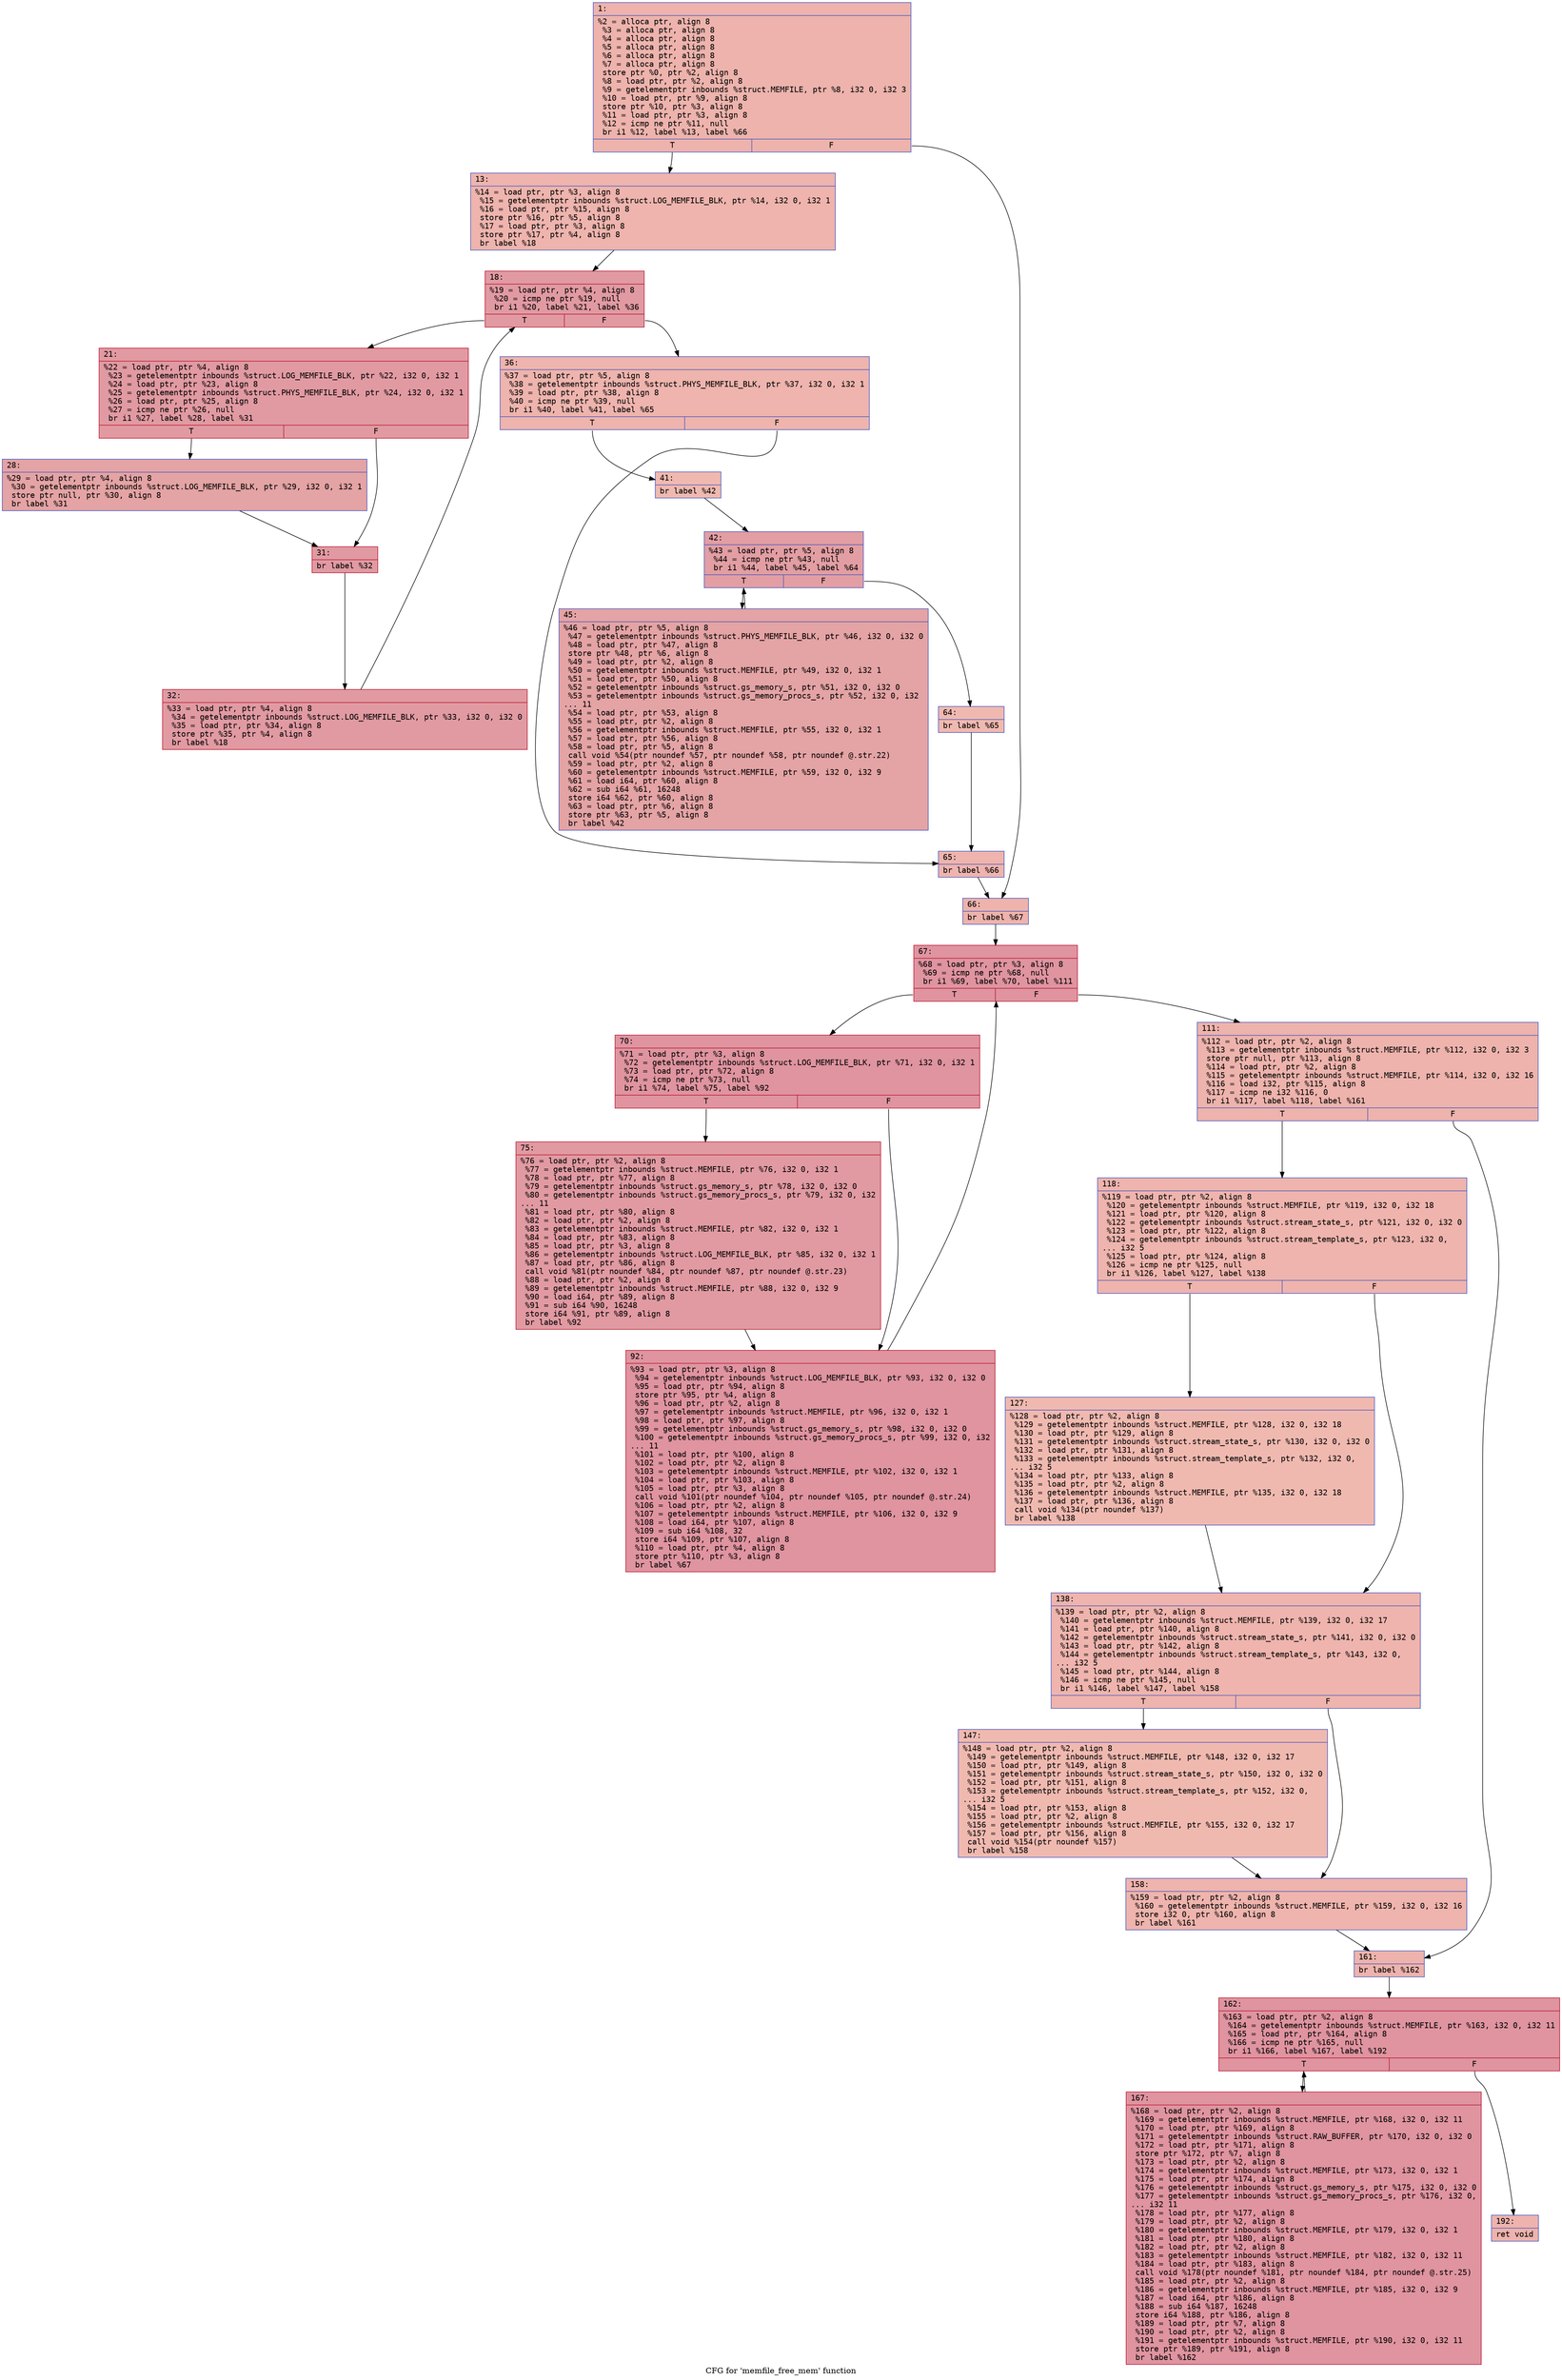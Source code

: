 digraph "CFG for 'memfile_free_mem' function" {
	label="CFG for 'memfile_free_mem' function";

	Node0x600000e1ab20 [shape=record,color="#3d50c3ff", style=filled, fillcolor="#d6524470" fontname="Courier",label="{1:\l|  %2 = alloca ptr, align 8\l  %3 = alloca ptr, align 8\l  %4 = alloca ptr, align 8\l  %5 = alloca ptr, align 8\l  %6 = alloca ptr, align 8\l  %7 = alloca ptr, align 8\l  store ptr %0, ptr %2, align 8\l  %8 = load ptr, ptr %2, align 8\l  %9 = getelementptr inbounds %struct.MEMFILE, ptr %8, i32 0, i32 3\l  %10 = load ptr, ptr %9, align 8\l  store ptr %10, ptr %3, align 8\l  %11 = load ptr, ptr %3, align 8\l  %12 = icmp ne ptr %11, null\l  br i1 %12, label %13, label %66\l|{<s0>T|<s1>F}}"];
	Node0x600000e1ab20:s0 -> Node0x600000e1ab70[tooltip="1 -> 13\nProbability 62.50%" ];
	Node0x600000e1ab20:s1 -> Node0x600000e1af30[tooltip="1 -> 66\nProbability 37.50%" ];
	Node0x600000e1ab70 [shape=record,color="#3d50c3ff", style=filled, fillcolor="#d8564670" fontname="Courier",label="{13:\l|  %14 = load ptr, ptr %3, align 8\l  %15 = getelementptr inbounds %struct.LOG_MEMFILE_BLK, ptr %14, i32 0, i32 1\l  %16 = load ptr, ptr %15, align 8\l  store ptr %16, ptr %5, align 8\l  %17 = load ptr, ptr %3, align 8\l  store ptr %17, ptr %4, align 8\l  br label %18\l}"];
	Node0x600000e1ab70 -> Node0x600000e1abc0[tooltip="13 -> 18\nProbability 100.00%" ];
	Node0x600000e1abc0 [shape=record,color="#b70d28ff", style=filled, fillcolor="#bb1b2c70" fontname="Courier",label="{18:\l|  %19 = load ptr, ptr %4, align 8\l  %20 = icmp ne ptr %19, null\l  br i1 %20, label %21, label %36\l|{<s0>T|<s1>F}}"];
	Node0x600000e1abc0:s0 -> Node0x600000e1ac10[tooltip="18 -> 21\nProbability 96.88%" ];
	Node0x600000e1abc0:s1 -> Node0x600000e1ad50[tooltip="18 -> 36\nProbability 3.12%" ];
	Node0x600000e1ac10 [shape=record,color="#b70d28ff", style=filled, fillcolor="#bb1b2c70" fontname="Courier",label="{21:\l|  %22 = load ptr, ptr %4, align 8\l  %23 = getelementptr inbounds %struct.LOG_MEMFILE_BLK, ptr %22, i32 0, i32 1\l  %24 = load ptr, ptr %23, align 8\l  %25 = getelementptr inbounds %struct.PHYS_MEMFILE_BLK, ptr %24, i32 0, i32 1\l  %26 = load ptr, ptr %25, align 8\l  %27 = icmp ne ptr %26, null\l  br i1 %27, label %28, label %31\l|{<s0>T|<s1>F}}"];
	Node0x600000e1ac10:s0 -> Node0x600000e1ac60[tooltip="21 -> 28\nProbability 62.50%" ];
	Node0x600000e1ac10:s1 -> Node0x600000e1acb0[tooltip="21 -> 31\nProbability 37.50%" ];
	Node0x600000e1ac60 [shape=record,color="#3d50c3ff", style=filled, fillcolor="#c32e3170" fontname="Courier",label="{28:\l|  %29 = load ptr, ptr %4, align 8\l  %30 = getelementptr inbounds %struct.LOG_MEMFILE_BLK, ptr %29, i32 0, i32 1\l  store ptr null, ptr %30, align 8\l  br label %31\l}"];
	Node0x600000e1ac60 -> Node0x600000e1acb0[tooltip="28 -> 31\nProbability 100.00%" ];
	Node0x600000e1acb0 [shape=record,color="#b70d28ff", style=filled, fillcolor="#bb1b2c70" fontname="Courier",label="{31:\l|  br label %32\l}"];
	Node0x600000e1acb0 -> Node0x600000e1ad00[tooltip="31 -> 32\nProbability 100.00%" ];
	Node0x600000e1ad00 [shape=record,color="#b70d28ff", style=filled, fillcolor="#bb1b2c70" fontname="Courier",label="{32:\l|  %33 = load ptr, ptr %4, align 8\l  %34 = getelementptr inbounds %struct.LOG_MEMFILE_BLK, ptr %33, i32 0, i32 0\l  %35 = load ptr, ptr %34, align 8\l  store ptr %35, ptr %4, align 8\l  br label %18\l}"];
	Node0x600000e1ad00 -> Node0x600000e1abc0[tooltip="32 -> 18\nProbability 100.00%" ];
	Node0x600000e1ad50 [shape=record,color="#3d50c3ff", style=filled, fillcolor="#d8564670" fontname="Courier",label="{36:\l|  %37 = load ptr, ptr %5, align 8\l  %38 = getelementptr inbounds %struct.PHYS_MEMFILE_BLK, ptr %37, i32 0, i32 1\l  %39 = load ptr, ptr %38, align 8\l  %40 = icmp ne ptr %39, null\l  br i1 %40, label %41, label %65\l|{<s0>T|<s1>F}}"];
	Node0x600000e1ad50:s0 -> Node0x600000e1ada0[tooltip="36 -> 41\nProbability 62.50%" ];
	Node0x600000e1ad50:s1 -> Node0x600000e1aee0[tooltip="36 -> 65\nProbability 37.50%" ];
	Node0x600000e1ada0 [shape=record,color="#3d50c3ff", style=filled, fillcolor="#de614d70" fontname="Courier",label="{41:\l|  br label %42\l}"];
	Node0x600000e1ada0 -> Node0x600000e1adf0[tooltip="41 -> 42\nProbability 100.00%" ];
	Node0x600000e1adf0 [shape=record,color="#3d50c3ff", style=filled, fillcolor="#be242e70" fontname="Courier",label="{42:\l|  %43 = load ptr, ptr %5, align 8\l  %44 = icmp ne ptr %43, null\l  br i1 %44, label %45, label %64\l|{<s0>T|<s1>F}}"];
	Node0x600000e1adf0:s0 -> Node0x600000e1ae40[tooltip="42 -> 45\nProbability 96.88%" ];
	Node0x600000e1adf0:s1 -> Node0x600000e1ae90[tooltip="42 -> 64\nProbability 3.12%" ];
	Node0x600000e1ae40 [shape=record,color="#3d50c3ff", style=filled, fillcolor="#c32e3170" fontname="Courier",label="{45:\l|  %46 = load ptr, ptr %5, align 8\l  %47 = getelementptr inbounds %struct.PHYS_MEMFILE_BLK, ptr %46, i32 0, i32 0\l  %48 = load ptr, ptr %47, align 8\l  store ptr %48, ptr %6, align 8\l  %49 = load ptr, ptr %2, align 8\l  %50 = getelementptr inbounds %struct.MEMFILE, ptr %49, i32 0, i32 1\l  %51 = load ptr, ptr %50, align 8\l  %52 = getelementptr inbounds %struct.gs_memory_s, ptr %51, i32 0, i32 0\l  %53 = getelementptr inbounds %struct.gs_memory_procs_s, ptr %52, i32 0, i32\l... 11\l  %54 = load ptr, ptr %53, align 8\l  %55 = load ptr, ptr %2, align 8\l  %56 = getelementptr inbounds %struct.MEMFILE, ptr %55, i32 0, i32 1\l  %57 = load ptr, ptr %56, align 8\l  %58 = load ptr, ptr %5, align 8\l  call void %54(ptr noundef %57, ptr noundef %58, ptr noundef @.str.22)\l  %59 = load ptr, ptr %2, align 8\l  %60 = getelementptr inbounds %struct.MEMFILE, ptr %59, i32 0, i32 9\l  %61 = load i64, ptr %60, align 8\l  %62 = sub i64 %61, 16248\l  store i64 %62, ptr %60, align 8\l  %63 = load ptr, ptr %6, align 8\l  store ptr %63, ptr %5, align 8\l  br label %42\l}"];
	Node0x600000e1ae40 -> Node0x600000e1adf0[tooltip="45 -> 42\nProbability 100.00%" ];
	Node0x600000e1ae90 [shape=record,color="#3d50c3ff", style=filled, fillcolor="#de614d70" fontname="Courier",label="{64:\l|  br label %65\l}"];
	Node0x600000e1ae90 -> Node0x600000e1aee0[tooltip="64 -> 65\nProbability 100.00%" ];
	Node0x600000e1aee0 [shape=record,color="#3d50c3ff", style=filled, fillcolor="#d8564670" fontname="Courier",label="{65:\l|  br label %66\l}"];
	Node0x600000e1aee0 -> Node0x600000e1af30[tooltip="65 -> 66\nProbability 100.00%" ];
	Node0x600000e1af30 [shape=record,color="#3d50c3ff", style=filled, fillcolor="#d6524470" fontname="Courier",label="{66:\l|  br label %67\l}"];
	Node0x600000e1af30 -> Node0x600000e1af80[tooltip="66 -> 67\nProbability 100.00%" ];
	Node0x600000e1af80 [shape=record,color="#b70d28ff", style=filled, fillcolor="#b70d2870" fontname="Courier",label="{67:\l|  %68 = load ptr, ptr %3, align 8\l  %69 = icmp ne ptr %68, null\l  br i1 %69, label %70, label %111\l|{<s0>T|<s1>F}}"];
	Node0x600000e1af80:s0 -> Node0x600000e1afd0[tooltip="67 -> 70\nProbability 96.88%" ];
	Node0x600000e1af80:s1 -> Node0x600000e1b0c0[tooltip="67 -> 111\nProbability 3.12%" ];
	Node0x600000e1afd0 [shape=record,color="#b70d28ff", style=filled, fillcolor="#b70d2870" fontname="Courier",label="{70:\l|  %71 = load ptr, ptr %3, align 8\l  %72 = getelementptr inbounds %struct.LOG_MEMFILE_BLK, ptr %71, i32 0, i32 1\l  %73 = load ptr, ptr %72, align 8\l  %74 = icmp ne ptr %73, null\l  br i1 %74, label %75, label %92\l|{<s0>T|<s1>F}}"];
	Node0x600000e1afd0:s0 -> Node0x600000e1b020[tooltip="70 -> 75\nProbability 62.50%" ];
	Node0x600000e1afd0:s1 -> Node0x600000e1b070[tooltip="70 -> 92\nProbability 37.50%" ];
	Node0x600000e1b020 [shape=record,color="#b70d28ff", style=filled, fillcolor="#bb1b2c70" fontname="Courier",label="{75:\l|  %76 = load ptr, ptr %2, align 8\l  %77 = getelementptr inbounds %struct.MEMFILE, ptr %76, i32 0, i32 1\l  %78 = load ptr, ptr %77, align 8\l  %79 = getelementptr inbounds %struct.gs_memory_s, ptr %78, i32 0, i32 0\l  %80 = getelementptr inbounds %struct.gs_memory_procs_s, ptr %79, i32 0, i32\l... 11\l  %81 = load ptr, ptr %80, align 8\l  %82 = load ptr, ptr %2, align 8\l  %83 = getelementptr inbounds %struct.MEMFILE, ptr %82, i32 0, i32 1\l  %84 = load ptr, ptr %83, align 8\l  %85 = load ptr, ptr %3, align 8\l  %86 = getelementptr inbounds %struct.LOG_MEMFILE_BLK, ptr %85, i32 0, i32 1\l  %87 = load ptr, ptr %86, align 8\l  call void %81(ptr noundef %84, ptr noundef %87, ptr noundef @.str.23)\l  %88 = load ptr, ptr %2, align 8\l  %89 = getelementptr inbounds %struct.MEMFILE, ptr %88, i32 0, i32 9\l  %90 = load i64, ptr %89, align 8\l  %91 = sub i64 %90, 16248\l  store i64 %91, ptr %89, align 8\l  br label %92\l}"];
	Node0x600000e1b020 -> Node0x600000e1b070[tooltip="75 -> 92\nProbability 100.00%" ];
	Node0x600000e1b070 [shape=record,color="#b70d28ff", style=filled, fillcolor="#b70d2870" fontname="Courier",label="{92:\l|  %93 = load ptr, ptr %3, align 8\l  %94 = getelementptr inbounds %struct.LOG_MEMFILE_BLK, ptr %93, i32 0, i32 0\l  %95 = load ptr, ptr %94, align 8\l  store ptr %95, ptr %4, align 8\l  %96 = load ptr, ptr %2, align 8\l  %97 = getelementptr inbounds %struct.MEMFILE, ptr %96, i32 0, i32 1\l  %98 = load ptr, ptr %97, align 8\l  %99 = getelementptr inbounds %struct.gs_memory_s, ptr %98, i32 0, i32 0\l  %100 = getelementptr inbounds %struct.gs_memory_procs_s, ptr %99, i32 0, i32\l... 11\l  %101 = load ptr, ptr %100, align 8\l  %102 = load ptr, ptr %2, align 8\l  %103 = getelementptr inbounds %struct.MEMFILE, ptr %102, i32 0, i32 1\l  %104 = load ptr, ptr %103, align 8\l  %105 = load ptr, ptr %3, align 8\l  call void %101(ptr noundef %104, ptr noundef %105, ptr noundef @.str.24)\l  %106 = load ptr, ptr %2, align 8\l  %107 = getelementptr inbounds %struct.MEMFILE, ptr %106, i32 0, i32 9\l  %108 = load i64, ptr %107, align 8\l  %109 = sub i64 %108, 32\l  store i64 %109, ptr %107, align 8\l  %110 = load ptr, ptr %4, align 8\l  store ptr %110, ptr %3, align 8\l  br label %67\l}"];
	Node0x600000e1b070 -> Node0x600000e1af80[tooltip="92 -> 67\nProbability 100.00%" ];
	Node0x600000e1b0c0 [shape=record,color="#3d50c3ff", style=filled, fillcolor="#d6524470" fontname="Courier",label="{111:\l|  %112 = load ptr, ptr %2, align 8\l  %113 = getelementptr inbounds %struct.MEMFILE, ptr %112, i32 0, i32 3\l  store ptr null, ptr %113, align 8\l  %114 = load ptr, ptr %2, align 8\l  %115 = getelementptr inbounds %struct.MEMFILE, ptr %114, i32 0, i32 16\l  %116 = load i32, ptr %115, align 8\l  %117 = icmp ne i32 %116, 0\l  br i1 %117, label %118, label %161\l|{<s0>T|<s1>F}}"];
	Node0x600000e1b0c0:s0 -> Node0x600000e1b110[tooltip="111 -> 118\nProbability 62.50%" ];
	Node0x600000e1b0c0:s1 -> Node0x600000e1b2a0[tooltip="111 -> 161\nProbability 37.50%" ];
	Node0x600000e1b110 [shape=record,color="#3d50c3ff", style=filled, fillcolor="#d8564670" fontname="Courier",label="{118:\l|  %119 = load ptr, ptr %2, align 8\l  %120 = getelementptr inbounds %struct.MEMFILE, ptr %119, i32 0, i32 18\l  %121 = load ptr, ptr %120, align 8\l  %122 = getelementptr inbounds %struct.stream_state_s, ptr %121, i32 0, i32 0\l  %123 = load ptr, ptr %122, align 8\l  %124 = getelementptr inbounds %struct.stream_template_s, ptr %123, i32 0,\l... i32 5\l  %125 = load ptr, ptr %124, align 8\l  %126 = icmp ne ptr %125, null\l  br i1 %126, label %127, label %138\l|{<s0>T|<s1>F}}"];
	Node0x600000e1b110:s0 -> Node0x600000e1b160[tooltip="118 -> 127\nProbability 62.50%" ];
	Node0x600000e1b110:s1 -> Node0x600000e1b1b0[tooltip="118 -> 138\nProbability 37.50%" ];
	Node0x600000e1b160 [shape=record,color="#3d50c3ff", style=filled, fillcolor="#de614d70" fontname="Courier",label="{127:\l|  %128 = load ptr, ptr %2, align 8\l  %129 = getelementptr inbounds %struct.MEMFILE, ptr %128, i32 0, i32 18\l  %130 = load ptr, ptr %129, align 8\l  %131 = getelementptr inbounds %struct.stream_state_s, ptr %130, i32 0, i32 0\l  %132 = load ptr, ptr %131, align 8\l  %133 = getelementptr inbounds %struct.stream_template_s, ptr %132, i32 0,\l... i32 5\l  %134 = load ptr, ptr %133, align 8\l  %135 = load ptr, ptr %2, align 8\l  %136 = getelementptr inbounds %struct.MEMFILE, ptr %135, i32 0, i32 18\l  %137 = load ptr, ptr %136, align 8\l  call void %134(ptr noundef %137)\l  br label %138\l}"];
	Node0x600000e1b160 -> Node0x600000e1b1b0[tooltip="127 -> 138\nProbability 100.00%" ];
	Node0x600000e1b1b0 [shape=record,color="#3d50c3ff", style=filled, fillcolor="#d8564670" fontname="Courier",label="{138:\l|  %139 = load ptr, ptr %2, align 8\l  %140 = getelementptr inbounds %struct.MEMFILE, ptr %139, i32 0, i32 17\l  %141 = load ptr, ptr %140, align 8\l  %142 = getelementptr inbounds %struct.stream_state_s, ptr %141, i32 0, i32 0\l  %143 = load ptr, ptr %142, align 8\l  %144 = getelementptr inbounds %struct.stream_template_s, ptr %143, i32 0,\l... i32 5\l  %145 = load ptr, ptr %144, align 8\l  %146 = icmp ne ptr %145, null\l  br i1 %146, label %147, label %158\l|{<s0>T|<s1>F}}"];
	Node0x600000e1b1b0:s0 -> Node0x600000e1b200[tooltip="138 -> 147\nProbability 62.50%" ];
	Node0x600000e1b1b0:s1 -> Node0x600000e1b250[tooltip="138 -> 158\nProbability 37.50%" ];
	Node0x600000e1b200 [shape=record,color="#3d50c3ff", style=filled, fillcolor="#de614d70" fontname="Courier",label="{147:\l|  %148 = load ptr, ptr %2, align 8\l  %149 = getelementptr inbounds %struct.MEMFILE, ptr %148, i32 0, i32 17\l  %150 = load ptr, ptr %149, align 8\l  %151 = getelementptr inbounds %struct.stream_state_s, ptr %150, i32 0, i32 0\l  %152 = load ptr, ptr %151, align 8\l  %153 = getelementptr inbounds %struct.stream_template_s, ptr %152, i32 0,\l... i32 5\l  %154 = load ptr, ptr %153, align 8\l  %155 = load ptr, ptr %2, align 8\l  %156 = getelementptr inbounds %struct.MEMFILE, ptr %155, i32 0, i32 17\l  %157 = load ptr, ptr %156, align 8\l  call void %154(ptr noundef %157)\l  br label %158\l}"];
	Node0x600000e1b200 -> Node0x600000e1b250[tooltip="147 -> 158\nProbability 100.00%" ];
	Node0x600000e1b250 [shape=record,color="#3d50c3ff", style=filled, fillcolor="#d8564670" fontname="Courier",label="{158:\l|  %159 = load ptr, ptr %2, align 8\l  %160 = getelementptr inbounds %struct.MEMFILE, ptr %159, i32 0, i32 16\l  store i32 0, ptr %160, align 8\l  br label %161\l}"];
	Node0x600000e1b250 -> Node0x600000e1b2a0[tooltip="158 -> 161\nProbability 100.00%" ];
	Node0x600000e1b2a0 [shape=record,color="#3d50c3ff", style=filled, fillcolor="#d6524470" fontname="Courier",label="{161:\l|  br label %162\l}"];
	Node0x600000e1b2a0 -> Node0x600000e1b2f0[tooltip="161 -> 162\nProbability 100.00%" ];
	Node0x600000e1b2f0 [shape=record,color="#b70d28ff", style=filled, fillcolor="#b70d2870" fontname="Courier",label="{162:\l|  %163 = load ptr, ptr %2, align 8\l  %164 = getelementptr inbounds %struct.MEMFILE, ptr %163, i32 0, i32 11\l  %165 = load ptr, ptr %164, align 8\l  %166 = icmp ne ptr %165, null\l  br i1 %166, label %167, label %192\l|{<s0>T|<s1>F}}"];
	Node0x600000e1b2f0:s0 -> Node0x600000e1b340[tooltip="162 -> 167\nProbability 96.88%" ];
	Node0x600000e1b2f0:s1 -> Node0x600000e1b390[tooltip="162 -> 192\nProbability 3.12%" ];
	Node0x600000e1b340 [shape=record,color="#b70d28ff", style=filled, fillcolor="#b70d2870" fontname="Courier",label="{167:\l|  %168 = load ptr, ptr %2, align 8\l  %169 = getelementptr inbounds %struct.MEMFILE, ptr %168, i32 0, i32 11\l  %170 = load ptr, ptr %169, align 8\l  %171 = getelementptr inbounds %struct.RAW_BUFFER, ptr %170, i32 0, i32 0\l  %172 = load ptr, ptr %171, align 8\l  store ptr %172, ptr %7, align 8\l  %173 = load ptr, ptr %2, align 8\l  %174 = getelementptr inbounds %struct.MEMFILE, ptr %173, i32 0, i32 1\l  %175 = load ptr, ptr %174, align 8\l  %176 = getelementptr inbounds %struct.gs_memory_s, ptr %175, i32 0, i32 0\l  %177 = getelementptr inbounds %struct.gs_memory_procs_s, ptr %176, i32 0,\l... i32 11\l  %178 = load ptr, ptr %177, align 8\l  %179 = load ptr, ptr %2, align 8\l  %180 = getelementptr inbounds %struct.MEMFILE, ptr %179, i32 0, i32 1\l  %181 = load ptr, ptr %180, align 8\l  %182 = load ptr, ptr %2, align 8\l  %183 = getelementptr inbounds %struct.MEMFILE, ptr %182, i32 0, i32 11\l  %184 = load ptr, ptr %183, align 8\l  call void %178(ptr noundef %181, ptr noundef %184, ptr noundef @.str.25)\l  %185 = load ptr, ptr %2, align 8\l  %186 = getelementptr inbounds %struct.MEMFILE, ptr %185, i32 0, i32 9\l  %187 = load i64, ptr %186, align 8\l  %188 = sub i64 %187, 16248\l  store i64 %188, ptr %186, align 8\l  %189 = load ptr, ptr %7, align 8\l  %190 = load ptr, ptr %2, align 8\l  %191 = getelementptr inbounds %struct.MEMFILE, ptr %190, i32 0, i32 11\l  store ptr %189, ptr %191, align 8\l  br label %162\l}"];
	Node0x600000e1b340 -> Node0x600000e1b2f0[tooltip="167 -> 162\nProbability 100.00%" ];
	Node0x600000e1b390 [shape=record,color="#3d50c3ff", style=filled, fillcolor="#d6524470" fontname="Courier",label="{192:\l|  ret void\l}"];
}
